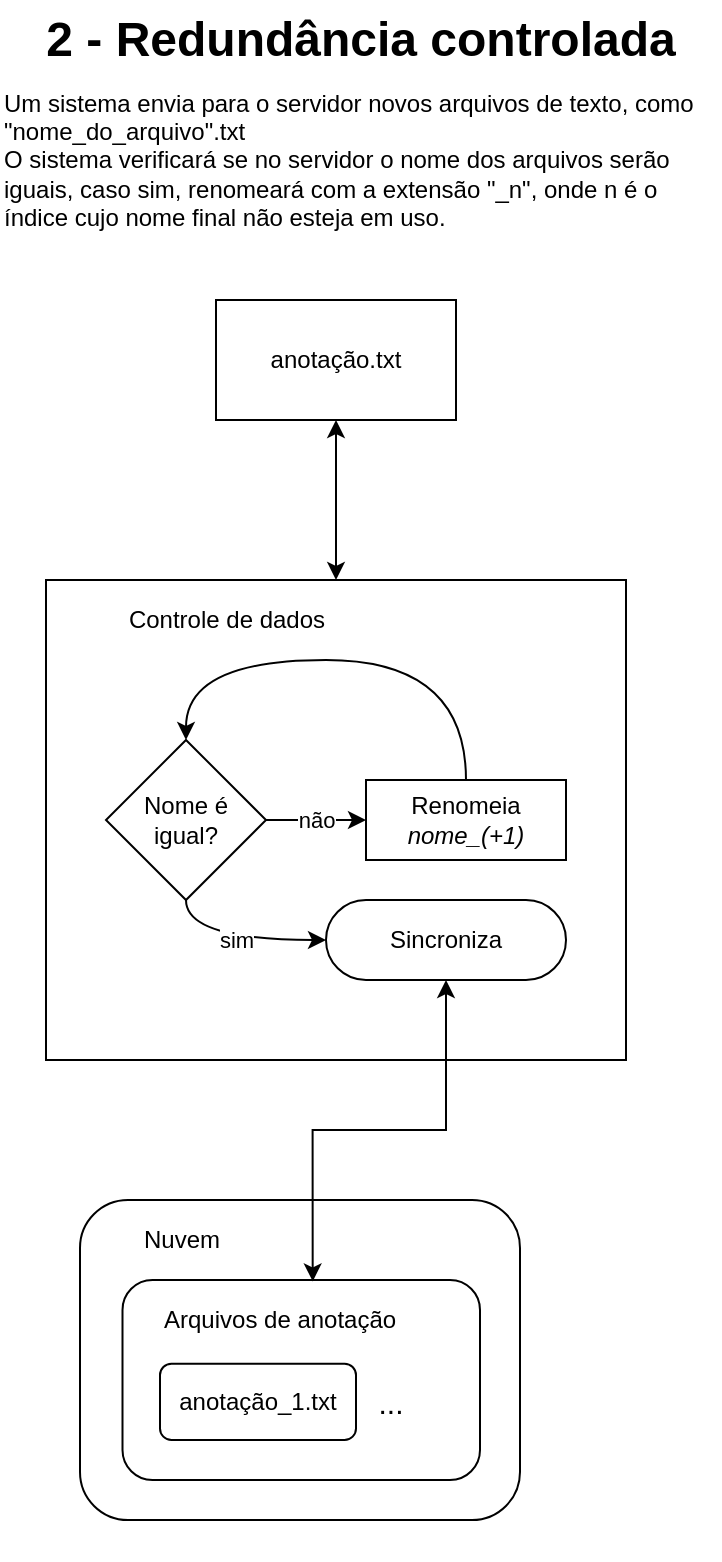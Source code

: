 <mxfile>
    <diagram id="aUETnXjzK3NFsbkfd5LC" name="Page-1">
        <mxGraphModel dx="502" dy="788" grid="1" gridSize="10" guides="1" tooltips="1" connect="1" arrows="1" fold="1" page="1" pageScale="1" pageWidth="827" pageHeight="1169" background="none" math="0" shadow="0">
            <root>
                <mxCell id="0"/>
                <mxCell id="1" parent="0"/>
                <mxCell id="2" value="&lt;div&gt;Um sistema envia para o servidor novos arquivos de texto, como &quot;nome_do_arquivo&quot;.txt&lt;/div&gt;&lt;div&gt;O sistema verificará se no servidor o nome dos arquivos serão iguais, caso sim, renomeará com a extensão &quot;_n&quot;, onde n é o índice cujo nome final não esteja em uso.&lt;/div&gt;" style="text;html=1;strokeColor=none;fillColor=none;align=left;verticalAlign=middle;whiteSpace=wrap;rounded=0;" parent="1" vertex="1">
                    <mxGeometry x="80" y="80" width="360" height="80" as="geometry"/>
                </mxCell>
                <mxCell id="3" value="anotação.txt" style="whiteSpace=wrap;html=1;" parent="1" vertex="1">
                    <mxGeometry x="188" y="190" width="120" height="60" as="geometry"/>
                </mxCell>
                <mxCell id="20" value="2 - Redundância controlada" style="text;strokeColor=none;fillColor=none;html=1;fontSize=24;fontStyle=1;verticalAlign=middle;align=center;rounded=1;glass=0;" parent="1" vertex="1">
                    <mxGeometry x="80" y="40" width="360" height="40" as="geometry"/>
                </mxCell>
                <mxCell id="29" value="" style="edgeStyle=orthogonalEdgeStyle;rounded=0;orthogonalLoop=1;jettySize=auto;html=1;exitX=0.5;exitY=1;exitDx=0;exitDy=0;shadow=0;strokeWidth=1;startArrow=classic;startFill=1;entryX=0.5;entryY=0;entryDx=0;entryDy=0;" parent="1" source="3" target="63" edge="1">
                    <mxGeometry relative="1" as="geometry">
                        <mxPoint x="240" y="240" as="sourcePoint"/>
                        <mxPoint x="239.8" y="281.56" as="targetPoint"/>
                    </mxGeometry>
                </mxCell>
                <mxCell id="60" value="" style="group;" parent="1" vertex="1" connectable="0">
                    <mxGeometry x="100" y="620" width="260" height="200" as="geometry"/>
                </mxCell>
                <mxCell id="4" value="" style="whiteSpace=wrap;html=1;rounded=1;glass=0;" parent="60" vertex="1">
                    <mxGeometry x="20" y="20" width="220" height="160" as="geometry"/>
                </mxCell>
                <mxCell id="12" value="Nuvem" style="text;html=1;strokeColor=none;fillColor=none;align=left;verticalAlign=middle;whiteSpace=wrap;rounded=0;glass=0;" parent="60" vertex="1">
                    <mxGeometry x="50" y="30" width="160" height="20" as="geometry"/>
                </mxCell>
                <mxCell id="13" value="" style="whiteSpace=wrap;html=1;rounded=1;glass=0;" parent="60" vertex="1">
                    <mxGeometry x="41.25" y="60" width="178.75" height="100" as="geometry"/>
                </mxCell>
                <mxCell id="14" value="Arquivos de anotação" style="text;html=1;strokeColor=none;fillColor=none;align=left;verticalAlign=middle;whiteSpace=wrap;rounded=0;glass=0;" parent="60" vertex="1">
                    <mxGeometry x="60" y="70" width="141.26" height="20" as="geometry"/>
                </mxCell>
                <mxCell id="15" value="anotação_1.txt" style="whiteSpace=wrap;html=1;rounded=1;glass=0;" parent="60" vertex="1">
                    <mxGeometry x="60" y="101.82" width="98" height="38.18" as="geometry"/>
                </mxCell>
                <mxCell id="19" value="..." style="text;html=1;strokeColor=none;fillColor=none;align=center;verticalAlign=middle;whiteSpace=wrap;rounded=0;glass=0;fontSize=15;" parent="60" vertex="1">
                    <mxGeometry x="140" y="110.91" width="71.26" height="20" as="geometry"/>
                </mxCell>
                <mxCell id="86" value="" style="group;" parent="1" vertex="1" connectable="0">
                    <mxGeometry x="83" y="310" width="330" height="280" as="geometry"/>
                </mxCell>
                <mxCell id="63" value="" style="rounded=0;whiteSpace=wrap;html=1;" parent="86" vertex="1">
                    <mxGeometry x="20" y="20" width="290" height="240" as="geometry"/>
                </mxCell>
                <mxCell id="61" value="Nome é&lt;br&gt;igual?" style="rhombus;whiteSpace=wrap;html=1;" parent="86" vertex="1">
                    <mxGeometry x="50" y="100" width="80" height="80" as="geometry"/>
                </mxCell>
                <mxCell id="64" value="Controle de dados" style="text;html=1;strokeColor=none;fillColor=none;align=center;verticalAlign=middle;whiteSpace=wrap;rounded=0;" parent="86" vertex="1">
                    <mxGeometry x="60" y="30" width="101" height="20" as="geometry"/>
                </mxCell>
                <mxCell id="80" style="edgeStyle=orthogonalEdgeStyle;curved=1;orthogonalLoop=1;jettySize=auto;html=1;entryX=0.5;entryY=0;entryDx=0;entryDy=0;exitX=0.5;exitY=0;exitDx=0;exitDy=0;" parent="86" source="76" target="61" edge="1">
                    <mxGeometry relative="1" as="geometry">
                        <Array as="points">
                            <mxPoint x="230" y="60"/>
                            <mxPoint x="90" y="60"/>
                        </Array>
                    </mxGeometry>
                </mxCell>
                <mxCell id="76" value="Renomeia&lt;br&gt;&lt;i&gt;nome_(+1)&lt;/i&gt;" style="shape=step;perimeter=stepPerimeter;whiteSpace=wrap;html=1;fixedSize=1;size=-29;" parent="86" vertex="1">
                    <mxGeometry x="180" y="120" width="100" height="40" as="geometry"/>
                </mxCell>
                <mxCell id="79" value="não" style="edgeStyle=orthogonalEdgeStyle;curved=1;orthogonalLoop=1;jettySize=auto;html=1;exitX=1;exitY=0.5;exitDx=0;exitDy=0;entryX=0;entryY=0.5;entryDx=0;entryDy=0;" parent="86" source="61" target="76" edge="1">
                    <mxGeometry relative="1" as="geometry"/>
                </mxCell>
                <mxCell id="84" value="Sincroniza" style="whiteSpace=wrap;html=1;rounded=1;arcSize=50;" parent="86" vertex="1">
                    <mxGeometry x="160" y="180" width="120" height="40" as="geometry"/>
                </mxCell>
                <mxCell id="85" value="sim" style="edgeStyle=orthogonalEdgeStyle;curved=1;orthogonalLoop=1;jettySize=auto;html=1;exitX=0.5;exitY=1;exitDx=0;exitDy=0;" parent="86" source="61" target="84" edge="1">
                    <mxGeometry relative="1" as="geometry"/>
                </mxCell>
                <mxCell id="5" value="" style="edgeStyle=orthogonalEdgeStyle;rounded=0;orthogonalLoop=1;jettySize=auto;html=1;exitX=0.5;exitY=1;exitDx=0;exitDy=0;shadow=0;strokeWidth=1;startArrow=classic;startFill=1;entryX=0.532;entryY=0.007;entryDx=0;entryDy=0;entryPerimeter=0;" parent="1" source="84" target="13" edge="1">
                    <mxGeometry relative="1" as="geometry">
                        <mxPoint x="290" y="500" as="sourcePoint"/>
                    </mxGeometry>
                </mxCell>
            </root>
        </mxGraphModel>
    </diagram>
</mxfile>
